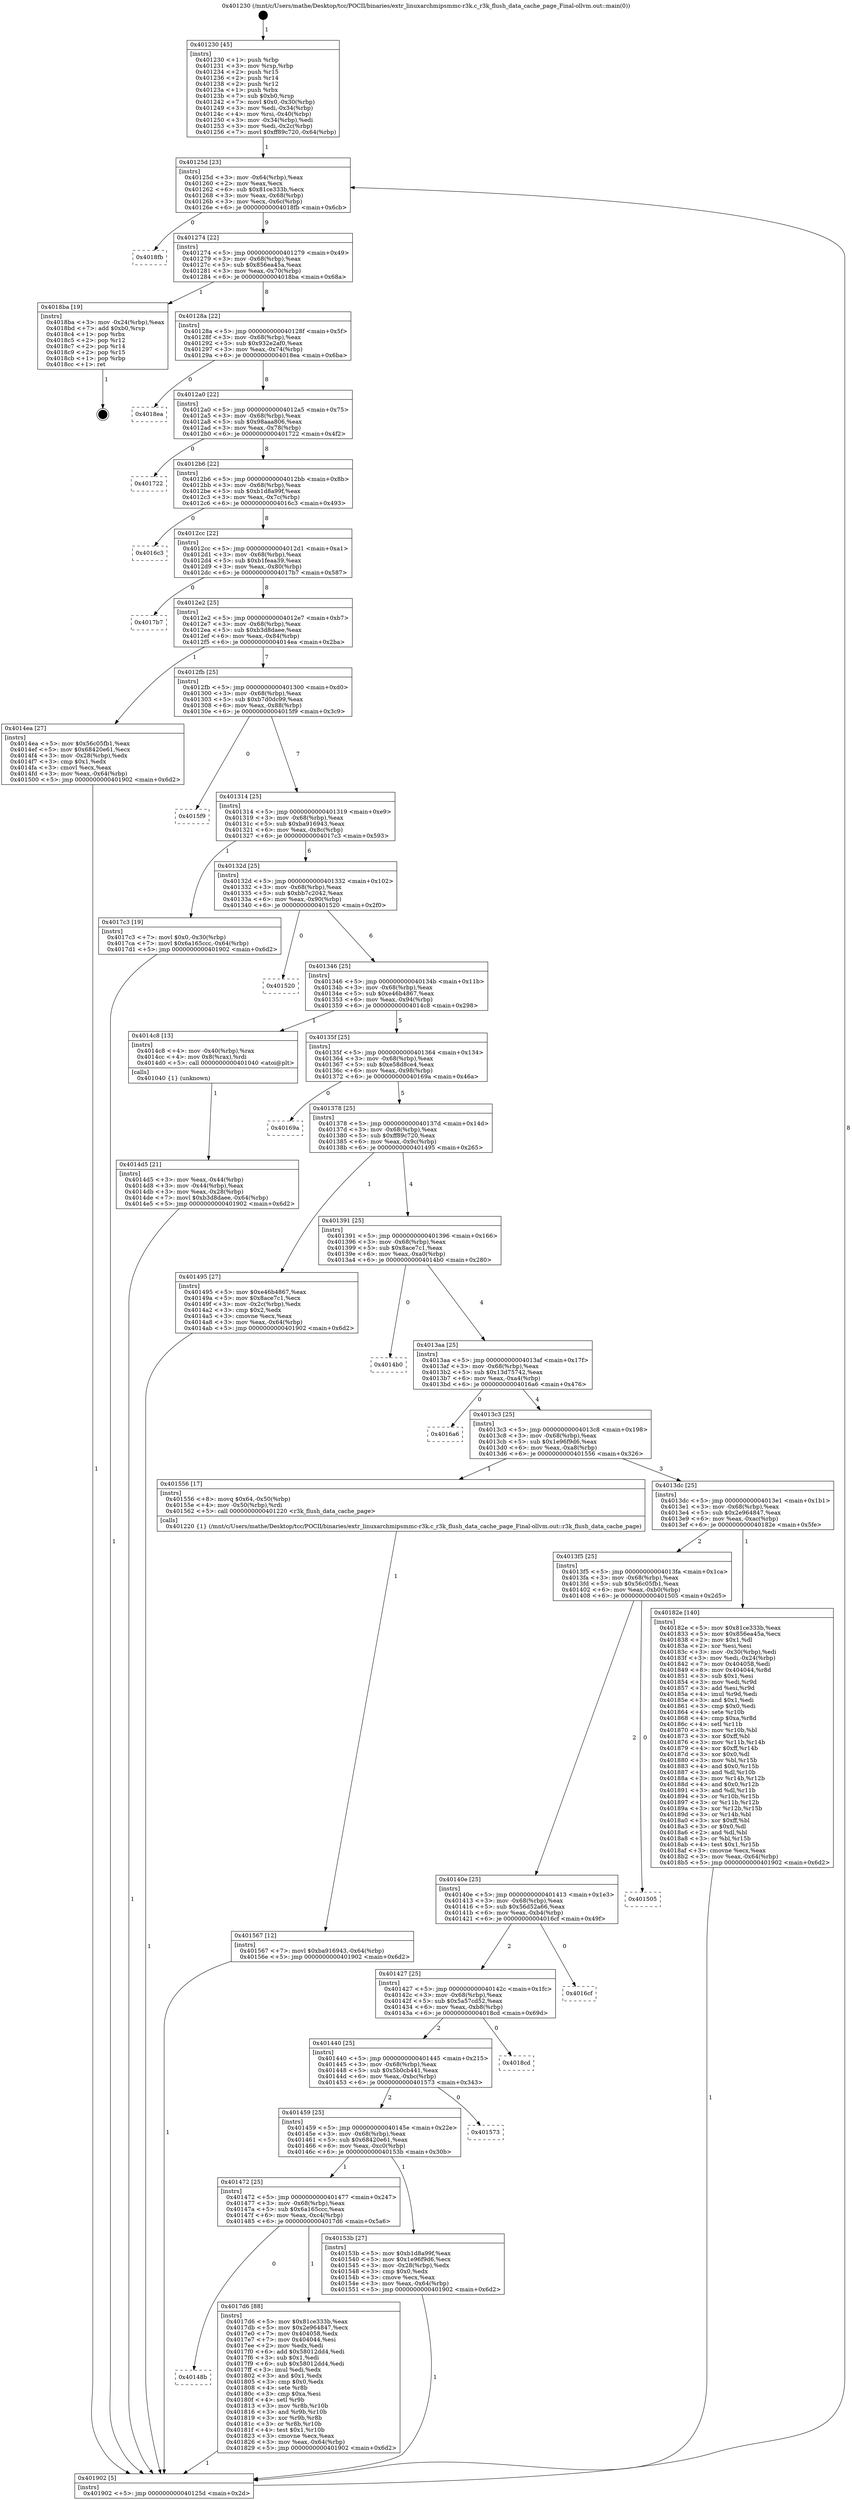 digraph "0x401230" {
  label = "0x401230 (/mnt/c/Users/mathe/Desktop/tcc/POCII/binaries/extr_linuxarchmipsmmc-r3k.c_r3k_flush_data_cache_page_Final-ollvm.out::main(0))"
  labelloc = "t"
  node[shape=record]

  Entry [label="",width=0.3,height=0.3,shape=circle,fillcolor=black,style=filled]
  "0x40125d" [label="{
     0x40125d [23]\l
     | [instrs]\l
     &nbsp;&nbsp;0x40125d \<+3\>: mov -0x64(%rbp),%eax\l
     &nbsp;&nbsp;0x401260 \<+2\>: mov %eax,%ecx\l
     &nbsp;&nbsp;0x401262 \<+6\>: sub $0x81ce333b,%ecx\l
     &nbsp;&nbsp;0x401268 \<+3\>: mov %eax,-0x68(%rbp)\l
     &nbsp;&nbsp;0x40126b \<+3\>: mov %ecx,-0x6c(%rbp)\l
     &nbsp;&nbsp;0x40126e \<+6\>: je 00000000004018fb \<main+0x6cb\>\l
  }"]
  "0x4018fb" [label="{
     0x4018fb\l
  }", style=dashed]
  "0x401274" [label="{
     0x401274 [22]\l
     | [instrs]\l
     &nbsp;&nbsp;0x401274 \<+5\>: jmp 0000000000401279 \<main+0x49\>\l
     &nbsp;&nbsp;0x401279 \<+3\>: mov -0x68(%rbp),%eax\l
     &nbsp;&nbsp;0x40127c \<+5\>: sub $0x856ea45a,%eax\l
     &nbsp;&nbsp;0x401281 \<+3\>: mov %eax,-0x70(%rbp)\l
     &nbsp;&nbsp;0x401284 \<+6\>: je 00000000004018ba \<main+0x68a\>\l
  }"]
  Exit [label="",width=0.3,height=0.3,shape=circle,fillcolor=black,style=filled,peripheries=2]
  "0x4018ba" [label="{
     0x4018ba [19]\l
     | [instrs]\l
     &nbsp;&nbsp;0x4018ba \<+3\>: mov -0x24(%rbp),%eax\l
     &nbsp;&nbsp;0x4018bd \<+7\>: add $0xb0,%rsp\l
     &nbsp;&nbsp;0x4018c4 \<+1\>: pop %rbx\l
     &nbsp;&nbsp;0x4018c5 \<+2\>: pop %r12\l
     &nbsp;&nbsp;0x4018c7 \<+2\>: pop %r14\l
     &nbsp;&nbsp;0x4018c9 \<+2\>: pop %r15\l
     &nbsp;&nbsp;0x4018cb \<+1\>: pop %rbp\l
     &nbsp;&nbsp;0x4018cc \<+1\>: ret\l
  }"]
  "0x40128a" [label="{
     0x40128a [22]\l
     | [instrs]\l
     &nbsp;&nbsp;0x40128a \<+5\>: jmp 000000000040128f \<main+0x5f\>\l
     &nbsp;&nbsp;0x40128f \<+3\>: mov -0x68(%rbp),%eax\l
     &nbsp;&nbsp;0x401292 \<+5\>: sub $0x932e2af0,%eax\l
     &nbsp;&nbsp;0x401297 \<+3\>: mov %eax,-0x74(%rbp)\l
     &nbsp;&nbsp;0x40129a \<+6\>: je 00000000004018ea \<main+0x6ba\>\l
  }"]
  "0x40148b" [label="{
     0x40148b\l
  }", style=dashed]
  "0x4018ea" [label="{
     0x4018ea\l
  }", style=dashed]
  "0x4012a0" [label="{
     0x4012a0 [22]\l
     | [instrs]\l
     &nbsp;&nbsp;0x4012a0 \<+5\>: jmp 00000000004012a5 \<main+0x75\>\l
     &nbsp;&nbsp;0x4012a5 \<+3\>: mov -0x68(%rbp),%eax\l
     &nbsp;&nbsp;0x4012a8 \<+5\>: sub $0x98aaa806,%eax\l
     &nbsp;&nbsp;0x4012ad \<+3\>: mov %eax,-0x78(%rbp)\l
     &nbsp;&nbsp;0x4012b0 \<+6\>: je 0000000000401722 \<main+0x4f2\>\l
  }"]
  "0x4017d6" [label="{
     0x4017d6 [88]\l
     | [instrs]\l
     &nbsp;&nbsp;0x4017d6 \<+5\>: mov $0x81ce333b,%eax\l
     &nbsp;&nbsp;0x4017db \<+5\>: mov $0x2e964847,%ecx\l
     &nbsp;&nbsp;0x4017e0 \<+7\>: mov 0x404058,%edx\l
     &nbsp;&nbsp;0x4017e7 \<+7\>: mov 0x404044,%esi\l
     &nbsp;&nbsp;0x4017ee \<+2\>: mov %edx,%edi\l
     &nbsp;&nbsp;0x4017f0 \<+6\>: add $0x58012dd4,%edi\l
     &nbsp;&nbsp;0x4017f6 \<+3\>: sub $0x1,%edi\l
     &nbsp;&nbsp;0x4017f9 \<+6\>: sub $0x58012dd4,%edi\l
     &nbsp;&nbsp;0x4017ff \<+3\>: imul %edi,%edx\l
     &nbsp;&nbsp;0x401802 \<+3\>: and $0x1,%edx\l
     &nbsp;&nbsp;0x401805 \<+3\>: cmp $0x0,%edx\l
     &nbsp;&nbsp;0x401808 \<+4\>: sete %r8b\l
     &nbsp;&nbsp;0x40180c \<+3\>: cmp $0xa,%esi\l
     &nbsp;&nbsp;0x40180f \<+4\>: setl %r9b\l
     &nbsp;&nbsp;0x401813 \<+3\>: mov %r8b,%r10b\l
     &nbsp;&nbsp;0x401816 \<+3\>: and %r9b,%r10b\l
     &nbsp;&nbsp;0x401819 \<+3\>: xor %r9b,%r8b\l
     &nbsp;&nbsp;0x40181c \<+3\>: or %r8b,%r10b\l
     &nbsp;&nbsp;0x40181f \<+4\>: test $0x1,%r10b\l
     &nbsp;&nbsp;0x401823 \<+3\>: cmovne %ecx,%eax\l
     &nbsp;&nbsp;0x401826 \<+3\>: mov %eax,-0x64(%rbp)\l
     &nbsp;&nbsp;0x401829 \<+5\>: jmp 0000000000401902 \<main+0x6d2\>\l
  }"]
  "0x401722" [label="{
     0x401722\l
  }", style=dashed]
  "0x4012b6" [label="{
     0x4012b6 [22]\l
     | [instrs]\l
     &nbsp;&nbsp;0x4012b6 \<+5\>: jmp 00000000004012bb \<main+0x8b\>\l
     &nbsp;&nbsp;0x4012bb \<+3\>: mov -0x68(%rbp),%eax\l
     &nbsp;&nbsp;0x4012be \<+5\>: sub $0xb1d8a99f,%eax\l
     &nbsp;&nbsp;0x4012c3 \<+3\>: mov %eax,-0x7c(%rbp)\l
     &nbsp;&nbsp;0x4012c6 \<+6\>: je 00000000004016c3 \<main+0x493\>\l
  }"]
  "0x401567" [label="{
     0x401567 [12]\l
     | [instrs]\l
     &nbsp;&nbsp;0x401567 \<+7\>: movl $0xba916943,-0x64(%rbp)\l
     &nbsp;&nbsp;0x40156e \<+5\>: jmp 0000000000401902 \<main+0x6d2\>\l
  }"]
  "0x4016c3" [label="{
     0x4016c3\l
  }", style=dashed]
  "0x4012cc" [label="{
     0x4012cc [22]\l
     | [instrs]\l
     &nbsp;&nbsp;0x4012cc \<+5\>: jmp 00000000004012d1 \<main+0xa1\>\l
     &nbsp;&nbsp;0x4012d1 \<+3\>: mov -0x68(%rbp),%eax\l
     &nbsp;&nbsp;0x4012d4 \<+5\>: sub $0xb1feaa39,%eax\l
     &nbsp;&nbsp;0x4012d9 \<+3\>: mov %eax,-0x80(%rbp)\l
     &nbsp;&nbsp;0x4012dc \<+6\>: je 00000000004017b7 \<main+0x587\>\l
  }"]
  "0x401472" [label="{
     0x401472 [25]\l
     | [instrs]\l
     &nbsp;&nbsp;0x401472 \<+5\>: jmp 0000000000401477 \<main+0x247\>\l
     &nbsp;&nbsp;0x401477 \<+3\>: mov -0x68(%rbp),%eax\l
     &nbsp;&nbsp;0x40147a \<+5\>: sub $0x6a165ccc,%eax\l
     &nbsp;&nbsp;0x40147f \<+6\>: mov %eax,-0xc4(%rbp)\l
     &nbsp;&nbsp;0x401485 \<+6\>: je 00000000004017d6 \<main+0x5a6\>\l
  }"]
  "0x4017b7" [label="{
     0x4017b7\l
  }", style=dashed]
  "0x4012e2" [label="{
     0x4012e2 [25]\l
     | [instrs]\l
     &nbsp;&nbsp;0x4012e2 \<+5\>: jmp 00000000004012e7 \<main+0xb7\>\l
     &nbsp;&nbsp;0x4012e7 \<+3\>: mov -0x68(%rbp),%eax\l
     &nbsp;&nbsp;0x4012ea \<+5\>: sub $0xb3d8daee,%eax\l
     &nbsp;&nbsp;0x4012ef \<+6\>: mov %eax,-0x84(%rbp)\l
     &nbsp;&nbsp;0x4012f5 \<+6\>: je 00000000004014ea \<main+0x2ba\>\l
  }"]
  "0x40153b" [label="{
     0x40153b [27]\l
     | [instrs]\l
     &nbsp;&nbsp;0x40153b \<+5\>: mov $0xb1d8a99f,%eax\l
     &nbsp;&nbsp;0x401540 \<+5\>: mov $0x1e96f9d6,%ecx\l
     &nbsp;&nbsp;0x401545 \<+3\>: mov -0x28(%rbp),%edx\l
     &nbsp;&nbsp;0x401548 \<+3\>: cmp $0x0,%edx\l
     &nbsp;&nbsp;0x40154b \<+3\>: cmove %ecx,%eax\l
     &nbsp;&nbsp;0x40154e \<+3\>: mov %eax,-0x64(%rbp)\l
     &nbsp;&nbsp;0x401551 \<+5\>: jmp 0000000000401902 \<main+0x6d2\>\l
  }"]
  "0x4014ea" [label="{
     0x4014ea [27]\l
     | [instrs]\l
     &nbsp;&nbsp;0x4014ea \<+5\>: mov $0x56c05fb1,%eax\l
     &nbsp;&nbsp;0x4014ef \<+5\>: mov $0x68420e61,%ecx\l
     &nbsp;&nbsp;0x4014f4 \<+3\>: mov -0x28(%rbp),%edx\l
     &nbsp;&nbsp;0x4014f7 \<+3\>: cmp $0x1,%edx\l
     &nbsp;&nbsp;0x4014fa \<+3\>: cmovl %ecx,%eax\l
     &nbsp;&nbsp;0x4014fd \<+3\>: mov %eax,-0x64(%rbp)\l
     &nbsp;&nbsp;0x401500 \<+5\>: jmp 0000000000401902 \<main+0x6d2\>\l
  }"]
  "0x4012fb" [label="{
     0x4012fb [25]\l
     | [instrs]\l
     &nbsp;&nbsp;0x4012fb \<+5\>: jmp 0000000000401300 \<main+0xd0\>\l
     &nbsp;&nbsp;0x401300 \<+3\>: mov -0x68(%rbp),%eax\l
     &nbsp;&nbsp;0x401303 \<+5\>: sub $0xb7d0dc99,%eax\l
     &nbsp;&nbsp;0x401308 \<+6\>: mov %eax,-0x88(%rbp)\l
     &nbsp;&nbsp;0x40130e \<+6\>: je 00000000004015f9 \<main+0x3c9\>\l
  }"]
  "0x401459" [label="{
     0x401459 [25]\l
     | [instrs]\l
     &nbsp;&nbsp;0x401459 \<+5\>: jmp 000000000040145e \<main+0x22e\>\l
     &nbsp;&nbsp;0x40145e \<+3\>: mov -0x68(%rbp),%eax\l
     &nbsp;&nbsp;0x401461 \<+5\>: sub $0x68420e61,%eax\l
     &nbsp;&nbsp;0x401466 \<+6\>: mov %eax,-0xc0(%rbp)\l
     &nbsp;&nbsp;0x40146c \<+6\>: je 000000000040153b \<main+0x30b\>\l
  }"]
  "0x4015f9" [label="{
     0x4015f9\l
  }", style=dashed]
  "0x401314" [label="{
     0x401314 [25]\l
     | [instrs]\l
     &nbsp;&nbsp;0x401314 \<+5\>: jmp 0000000000401319 \<main+0xe9\>\l
     &nbsp;&nbsp;0x401319 \<+3\>: mov -0x68(%rbp),%eax\l
     &nbsp;&nbsp;0x40131c \<+5\>: sub $0xba916943,%eax\l
     &nbsp;&nbsp;0x401321 \<+6\>: mov %eax,-0x8c(%rbp)\l
     &nbsp;&nbsp;0x401327 \<+6\>: je 00000000004017c3 \<main+0x593\>\l
  }"]
  "0x401573" [label="{
     0x401573\l
  }", style=dashed]
  "0x4017c3" [label="{
     0x4017c3 [19]\l
     | [instrs]\l
     &nbsp;&nbsp;0x4017c3 \<+7\>: movl $0x0,-0x30(%rbp)\l
     &nbsp;&nbsp;0x4017ca \<+7\>: movl $0x6a165ccc,-0x64(%rbp)\l
     &nbsp;&nbsp;0x4017d1 \<+5\>: jmp 0000000000401902 \<main+0x6d2\>\l
  }"]
  "0x40132d" [label="{
     0x40132d [25]\l
     | [instrs]\l
     &nbsp;&nbsp;0x40132d \<+5\>: jmp 0000000000401332 \<main+0x102\>\l
     &nbsp;&nbsp;0x401332 \<+3\>: mov -0x68(%rbp),%eax\l
     &nbsp;&nbsp;0x401335 \<+5\>: sub $0xbb7c2042,%eax\l
     &nbsp;&nbsp;0x40133a \<+6\>: mov %eax,-0x90(%rbp)\l
     &nbsp;&nbsp;0x401340 \<+6\>: je 0000000000401520 \<main+0x2f0\>\l
  }"]
  "0x401440" [label="{
     0x401440 [25]\l
     | [instrs]\l
     &nbsp;&nbsp;0x401440 \<+5\>: jmp 0000000000401445 \<main+0x215\>\l
     &nbsp;&nbsp;0x401445 \<+3\>: mov -0x68(%rbp),%eax\l
     &nbsp;&nbsp;0x401448 \<+5\>: sub $0x5b0cb441,%eax\l
     &nbsp;&nbsp;0x40144d \<+6\>: mov %eax,-0xbc(%rbp)\l
     &nbsp;&nbsp;0x401453 \<+6\>: je 0000000000401573 \<main+0x343\>\l
  }"]
  "0x401520" [label="{
     0x401520\l
  }", style=dashed]
  "0x401346" [label="{
     0x401346 [25]\l
     | [instrs]\l
     &nbsp;&nbsp;0x401346 \<+5\>: jmp 000000000040134b \<main+0x11b\>\l
     &nbsp;&nbsp;0x40134b \<+3\>: mov -0x68(%rbp),%eax\l
     &nbsp;&nbsp;0x40134e \<+5\>: sub $0xe46b4867,%eax\l
     &nbsp;&nbsp;0x401353 \<+6\>: mov %eax,-0x94(%rbp)\l
     &nbsp;&nbsp;0x401359 \<+6\>: je 00000000004014c8 \<main+0x298\>\l
  }"]
  "0x4018cd" [label="{
     0x4018cd\l
  }", style=dashed]
  "0x4014c8" [label="{
     0x4014c8 [13]\l
     | [instrs]\l
     &nbsp;&nbsp;0x4014c8 \<+4\>: mov -0x40(%rbp),%rax\l
     &nbsp;&nbsp;0x4014cc \<+4\>: mov 0x8(%rax),%rdi\l
     &nbsp;&nbsp;0x4014d0 \<+5\>: call 0000000000401040 \<atoi@plt\>\l
     | [calls]\l
     &nbsp;&nbsp;0x401040 \{1\} (unknown)\l
  }"]
  "0x40135f" [label="{
     0x40135f [25]\l
     | [instrs]\l
     &nbsp;&nbsp;0x40135f \<+5\>: jmp 0000000000401364 \<main+0x134\>\l
     &nbsp;&nbsp;0x401364 \<+3\>: mov -0x68(%rbp),%eax\l
     &nbsp;&nbsp;0x401367 \<+5\>: sub $0xe58d8ce4,%eax\l
     &nbsp;&nbsp;0x40136c \<+6\>: mov %eax,-0x98(%rbp)\l
     &nbsp;&nbsp;0x401372 \<+6\>: je 000000000040169a \<main+0x46a\>\l
  }"]
  "0x401427" [label="{
     0x401427 [25]\l
     | [instrs]\l
     &nbsp;&nbsp;0x401427 \<+5\>: jmp 000000000040142c \<main+0x1fc\>\l
     &nbsp;&nbsp;0x40142c \<+3\>: mov -0x68(%rbp),%eax\l
     &nbsp;&nbsp;0x40142f \<+5\>: sub $0x5a57cd52,%eax\l
     &nbsp;&nbsp;0x401434 \<+6\>: mov %eax,-0xb8(%rbp)\l
     &nbsp;&nbsp;0x40143a \<+6\>: je 00000000004018cd \<main+0x69d\>\l
  }"]
  "0x40169a" [label="{
     0x40169a\l
  }", style=dashed]
  "0x401378" [label="{
     0x401378 [25]\l
     | [instrs]\l
     &nbsp;&nbsp;0x401378 \<+5\>: jmp 000000000040137d \<main+0x14d\>\l
     &nbsp;&nbsp;0x40137d \<+3\>: mov -0x68(%rbp),%eax\l
     &nbsp;&nbsp;0x401380 \<+5\>: sub $0xff89c720,%eax\l
     &nbsp;&nbsp;0x401385 \<+6\>: mov %eax,-0x9c(%rbp)\l
     &nbsp;&nbsp;0x40138b \<+6\>: je 0000000000401495 \<main+0x265\>\l
  }"]
  "0x4016cf" [label="{
     0x4016cf\l
  }", style=dashed]
  "0x401495" [label="{
     0x401495 [27]\l
     | [instrs]\l
     &nbsp;&nbsp;0x401495 \<+5\>: mov $0xe46b4867,%eax\l
     &nbsp;&nbsp;0x40149a \<+5\>: mov $0x8ace7c1,%ecx\l
     &nbsp;&nbsp;0x40149f \<+3\>: mov -0x2c(%rbp),%edx\l
     &nbsp;&nbsp;0x4014a2 \<+3\>: cmp $0x2,%edx\l
     &nbsp;&nbsp;0x4014a5 \<+3\>: cmovne %ecx,%eax\l
     &nbsp;&nbsp;0x4014a8 \<+3\>: mov %eax,-0x64(%rbp)\l
     &nbsp;&nbsp;0x4014ab \<+5\>: jmp 0000000000401902 \<main+0x6d2\>\l
  }"]
  "0x401391" [label="{
     0x401391 [25]\l
     | [instrs]\l
     &nbsp;&nbsp;0x401391 \<+5\>: jmp 0000000000401396 \<main+0x166\>\l
     &nbsp;&nbsp;0x401396 \<+3\>: mov -0x68(%rbp),%eax\l
     &nbsp;&nbsp;0x401399 \<+5\>: sub $0x8ace7c1,%eax\l
     &nbsp;&nbsp;0x40139e \<+6\>: mov %eax,-0xa0(%rbp)\l
     &nbsp;&nbsp;0x4013a4 \<+6\>: je 00000000004014b0 \<main+0x280\>\l
  }"]
  "0x401902" [label="{
     0x401902 [5]\l
     | [instrs]\l
     &nbsp;&nbsp;0x401902 \<+5\>: jmp 000000000040125d \<main+0x2d\>\l
  }"]
  "0x401230" [label="{
     0x401230 [45]\l
     | [instrs]\l
     &nbsp;&nbsp;0x401230 \<+1\>: push %rbp\l
     &nbsp;&nbsp;0x401231 \<+3\>: mov %rsp,%rbp\l
     &nbsp;&nbsp;0x401234 \<+2\>: push %r15\l
     &nbsp;&nbsp;0x401236 \<+2\>: push %r14\l
     &nbsp;&nbsp;0x401238 \<+2\>: push %r12\l
     &nbsp;&nbsp;0x40123a \<+1\>: push %rbx\l
     &nbsp;&nbsp;0x40123b \<+7\>: sub $0xb0,%rsp\l
     &nbsp;&nbsp;0x401242 \<+7\>: movl $0x0,-0x30(%rbp)\l
     &nbsp;&nbsp;0x401249 \<+3\>: mov %edi,-0x34(%rbp)\l
     &nbsp;&nbsp;0x40124c \<+4\>: mov %rsi,-0x40(%rbp)\l
     &nbsp;&nbsp;0x401250 \<+3\>: mov -0x34(%rbp),%edi\l
     &nbsp;&nbsp;0x401253 \<+3\>: mov %edi,-0x2c(%rbp)\l
     &nbsp;&nbsp;0x401256 \<+7\>: movl $0xff89c720,-0x64(%rbp)\l
  }"]
  "0x4014d5" [label="{
     0x4014d5 [21]\l
     | [instrs]\l
     &nbsp;&nbsp;0x4014d5 \<+3\>: mov %eax,-0x44(%rbp)\l
     &nbsp;&nbsp;0x4014d8 \<+3\>: mov -0x44(%rbp),%eax\l
     &nbsp;&nbsp;0x4014db \<+3\>: mov %eax,-0x28(%rbp)\l
     &nbsp;&nbsp;0x4014de \<+7\>: movl $0xb3d8daee,-0x64(%rbp)\l
     &nbsp;&nbsp;0x4014e5 \<+5\>: jmp 0000000000401902 \<main+0x6d2\>\l
  }"]
  "0x40140e" [label="{
     0x40140e [25]\l
     | [instrs]\l
     &nbsp;&nbsp;0x40140e \<+5\>: jmp 0000000000401413 \<main+0x1e3\>\l
     &nbsp;&nbsp;0x401413 \<+3\>: mov -0x68(%rbp),%eax\l
     &nbsp;&nbsp;0x401416 \<+5\>: sub $0x56d52a66,%eax\l
     &nbsp;&nbsp;0x40141b \<+6\>: mov %eax,-0xb4(%rbp)\l
     &nbsp;&nbsp;0x401421 \<+6\>: je 00000000004016cf \<main+0x49f\>\l
  }"]
  "0x4014b0" [label="{
     0x4014b0\l
  }", style=dashed]
  "0x4013aa" [label="{
     0x4013aa [25]\l
     | [instrs]\l
     &nbsp;&nbsp;0x4013aa \<+5\>: jmp 00000000004013af \<main+0x17f\>\l
     &nbsp;&nbsp;0x4013af \<+3\>: mov -0x68(%rbp),%eax\l
     &nbsp;&nbsp;0x4013b2 \<+5\>: sub $0x13d75742,%eax\l
     &nbsp;&nbsp;0x4013b7 \<+6\>: mov %eax,-0xa4(%rbp)\l
     &nbsp;&nbsp;0x4013bd \<+6\>: je 00000000004016a6 \<main+0x476\>\l
  }"]
  "0x401505" [label="{
     0x401505\l
  }", style=dashed]
  "0x4016a6" [label="{
     0x4016a6\l
  }", style=dashed]
  "0x4013c3" [label="{
     0x4013c3 [25]\l
     | [instrs]\l
     &nbsp;&nbsp;0x4013c3 \<+5\>: jmp 00000000004013c8 \<main+0x198\>\l
     &nbsp;&nbsp;0x4013c8 \<+3\>: mov -0x68(%rbp),%eax\l
     &nbsp;&nbsp;0x4013cb \<+5\>: sub $0x1e96f9d6,%eax\l
     &nbsp;&nbsp;0x4013d0 \<+6\>: mov %eax,-0xa8(%rbp)\l
     &nbsp;&nbsp;0x4013d6 \<+6\>: je 0000000000401556 \<main+0x326\>\l
  }"]
  "0x4013f5" [label="{
     0x4013f5 [25]\l
     | [instrs]\l
     &nbsp;&nbsp;0x4013f5 \<+5\>: jmp 00000000004013fa \<main+0x1ca\>\l
     &nbsp;&nbsp;0x4013fa \<+3\>: mov -0x68(%rbp),%eax\l
     &nbsp;&nbsp;0x4013fd \<+5\>: sub $0x56c05fb1,%eax\l
     &nbsp;&nbsp;0x401402 \<+6\>: mov %eax,-0xb0(%rbp)\l
     &nbsp;&nbsp;0x401408 \<+6\>: je 0000000000401505 \<main+0x2d5\>\l
  }"]
  "0x401556" [label="{
     0x401556 [17]\l
     | [instrs]\l
     &nbsp;&nbsp;0x401556 \<+8\>: movq $0x64,-0x50(%rbp)\l
     &nbsp;&nbsp;0x40155e \<+4\>: mov -0x50(%rbp),%rdi\l
     &nbsp;&nbsp;0x401562 \<+5\>: call 0000000000401220 \<r3k_flush_data_cache_page\>\l
     | [calls]\l
     &nbsp;&nbsp;0x401220 \{1\} (/mnt/c/Users/mathe/Desktop/tcc/POCII/binaries/extr_linuxarchmipsmmc-r3k.c_r3k_flush_data_cache_page_Final-ollvm.out::r3k_flush_data_cache_page)\l
  }"]
  "0x4013dc" [label="{
     0x4013dc [25]\l
     | [instrs]\l
     &nbsp;&nbsp;0x4013dc \<+5\>: jmp 00000000004013e1 \<main+0x1b1\>\l
     &nbsp;&nbsp;0x4013e1 \<+3\>: mov -0x68(%rbp),%eax\l
     &nbsp;&nbsp;0x4013e4 \<+5\>: sub $0x2e964847,%eax\l
     &nbsp;&nbsp;0x4013e9 \<+6\>: mov %eax,-0xac(%rbp)\l
     &nbsp;&nbsp;0x4013ef \<+6\>: je 000000000040182e \<main+0x5fe\>\l
  }"]
  "0x40182e" [label="{
     0x40182e [140]\l
     | [instrs]\l
     &nbsp;&nbsp;0x40182e \<+5\>: mov $0x81ce333b,%eax\l
     &nbsp;&nbsp;0x401833 \<+5\>: mov $0x856ea45a,%ecx\l
     &nbsp;&nbsp;0x401838 \<+2\>: mov $0x1,%dl\l
     &nbsp;&nbsp;0x40183a \<+2\>: xor %esi,%esi\l
     &nbsp;&nbsp;0x40183c \<+3\>: mov -0x30(%rbp),%edi\l
     &nbsp;&nbsp;0x40183f \<+3\>: mov %edi,-0x24(%rbp)\l
     &nbsp;&nbsp;0x401842 \<+7\>: mov 0x404058,%edi\l
     &nbsp;&nbsp;0x401849 \<+8\>: mov 0x404044,%r8d\l
     &nbsp;&nbsp;0x401851 \<+3\>: sub $0x1,%esi\l
     &nbsp;&nbsp;0x401854 \<+3\>: mov %edi,%r9d\l
     &nbsp;&nbsp;0x401857 \<+3\>: add %esi,%r9d\l
     &nbsp;&nbsp;0x40185a \<+4\>: imul %r9d,%edi\l
     &nbsp;&nbsp;0x40185e \<+3\>: and $0x1,%edi\l
     &nbsp;&nbsp;0x401861 \<+3\>: cmp $0x0,%edi\l
     &nbsp;&nbsp;0x401864 \<+4\>: sete %r10b\l
     &nbsp;&nbsp;0x401868 \<+4\>: cmp $0xa,%r8d\l
     &nbsp;&nbsp;0x40186c \<+4\>: setl %r11b\l
     &nbsp;&nbsp;0x401870 \<+3\>: mov %r10b,%bl\l
     &nbsp;&nbsp;0x401873 \<+3\>: xor $0xff,%bl\l
     &nbsp;&nbsp;0x401876 \<+3\>: mov %r11b,%r14b\l
     &nbsp;&nbsp;0x401879 \<+4\>: xor $0xff,%r14b\l
     &nbsp;&nbsp;0x40187d \<+3\>: xor $0x0,%dl\l
     &nbsp;&nbsp;0x401880 \<+3\>: mov %bl,%r15b\l
     &nbsp;&nbsp;0x401883 \<+4\>: and $0x0,%r15b\l
     &nbsp;&nbsp;0x401887 \<+3\>: and %dl,%r10b\l
     &nbsp;&nbsp;0x40188a \<+3\>: mov %r14b,%r12b\l
     &nbsp;&nbsp;0x40188d \<+4\>: and $0x0,%r12b\l
     &nbsp;&nbsp;0x401891 \<+3\>: and %dl,%r11b\l
     &nbsp;&nbsp;0x401894 \<+3\>: or %r10b,%r15b\l
     &nbsp;&nbsp;0x401897 \<+3\>: or %r11b,%r12b\l
     &nbsp;&nbsp;0x40189a \<+3\>: xor %r12b,%r15b\l
     &nbsp;&nbsp;0x40189d \<+3\>: or %r14b,%bl\l
     &nbsp;&nbsp;0x4018a0 \<+3\>: xor $0xff,%bl\l
     &nbsp;&nbsp;0x4018a3 \<+3\>: or $0x0,%dl\l
     &nbsp;&nbsp;0x4018a6 \<+2\>: and %dl,%bl\l
     &nbsp;&nbsp;0x4018a8 \<+3\>: or %bl,%r15b\l
     &nbsp;&nbsp;0x4018ab \<+4\>: test $0x1,%r15b\l
     &nbsp;&nbsp;0x4018af \<+3\>: cmovne %ecx,%eax\l
     &nbsp;&nbsp;0x4018b2 \<+3\>: mov %eax,-0x64(%rbp)\l
     &nbsp;&nbsp;0x4018b5 \<+5\>: jmp 0000000000401902 \<main+0x6d2\>\l
  }"]
  Entry -> "0x401230" [label=" 1"]
  "0x40125d" -> "0x4018fb" [label=" 0"]
  "0x40125d" -> "0x401274" [label=" 9"]
  "0x4018ba" -> Exit [label=" 1"]
  "0x401274" -> "0x4018ba" [label=" 1"]
  "0x401274" -> "0x40128a" [label=" 8"]
  "0x40182e" -> "0x401902" [label=" 1"]
  "0x40128a" -> "0x4018ea" [label=" 0"]
  "0x40128a" -> "0x4012a0" [label=" 8"]
  "0x4017d6" -> "0x401902" [label=" 1"]
  "0x4012a0" -> "0x401722" [label=" 0"]
  "0x4012a0" -> "0x4012b6" [label=" 8"]
  "0x401472" -> "0x40148b" [label=" 0"]
  "0x4012b6" -> "0x4016c3" [label=" 0"]
  "0x4012b6" -> "0x4012cc" [label=" 8"]
  "0x401472" -> "0x4017d6" [label=" 1"]
  "0x4012cc" -> "0x4017b7" [label=" 0"]
  "0x4012cc" -> "0x4012e2" [label=" 8"]
  "0x4017c3" -> "0x401902" [label=" 1"]
  "0x4012e2" -> "0x4014ea" [label=" 1"]
  "0x4012e2" -> "0x4012fb" [label=" 7"]
  "0x401567" -> "0x401902" [label=" 1"]
  "0x4012fb" -> "0x4015f9" [label=" 0"]
  "0x4012fb" -> "0x401314" [label=" 7"]
  "0x40153b" -> "0x401902" [label=" 1"]
  "0x401314" -> "0x4017c3" [label=" 1"]
  "0x401314" -> "0x40132d" [label=" 6"]
  "0x401459" -> "0x401472" [label=" 1"]
  "0x40132d" -> "0x401520" [label=" 0"]
  "0x40132d" -> "0x401346" [label=" 6"]
  "0x401556" -> "0x401567" [label=" 1"]
  "0x401346" -> "0x4014c8" [label=" 1"]
  "0x401346" -> "0x40135f" [label=" 5"]
  "0x401440" -> "0x401459" [label=" 2"]
  "0x40135f" -> "0x40169a" [label=" 0"]
  "0x40135f" -> "0x401378" [label=" 5"]
  "0x401459" -> "0x40153b" [label=" 1"]
  "0x401378" -> "0x401495" [label=" 1"]
  "0x401378" -> "0x401391" [label=" 4"]
  "0x401495" -> "0x401902" [label=" 1"]
  "0x401230" -> "0x40125d" [label=" 1"]
  "0x401902" -> "0x40125d" [label=" 8"]
  "0x4014c8" -> "0x4014d5" [label=" 1"]
  "0x4014d5" -> "0x401902" [label=" 1"]
  "0x4014ea" -> "0x401902" [label=" 1"]
  "0x401427" -> "0x401440" [label=" 2"]
  "0x401391" -> "0x4014b0" [label=" 0"]
  "0x401391" -> "0x4013aa" [label=" 4"]
  "0x401440" -> "0x401573" [label=" 0"]
  "0x4013aa" -> "0x4016a6" [label=" 0"]
  "0x4013aa" -> "0x4013c3" [label=" 4"]
  "0x40140e" -> "0x401427" [label=" 2"]
  "0x4013c3" -> "0x401556" [label=" 1"]
  "0x4013c3" -> "0x4013dc" [label=" 3"]
  "0x401427" -> "0x4018cd" [label=" 0"]
  "0x4013dc" -> "0x40182e" [label=" 1"]
  "0x4013dc" -> "0x4013f5" [label=" 2"]
  "0x40140e" -> "0x4016cf" [label=" 0"]
  "0x4013f5" -> "0x401505" [label=" 0"]
  "0x4013f5" -> "0x40140e" [label=" 2"]
}
